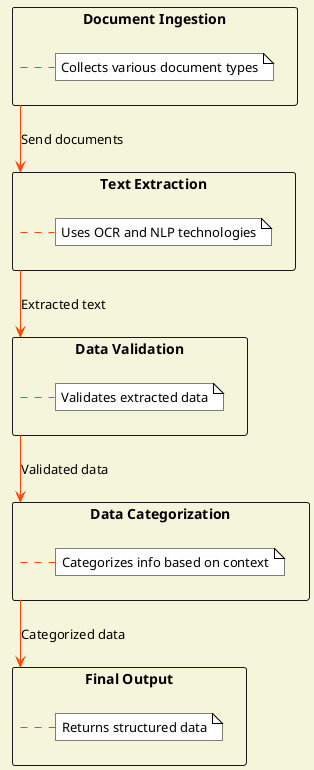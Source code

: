 @startuml
!define RECTANGLECOLOR #87CEEB
!define ARROW_COLOR #FF4500
!define BACKGROUND_COLOR #F5F5DC

skinparam backgroundColor BACKGROUND_COLOR
skinparam node {
    BackgroundColor RECTANGLECOLOR
    BorderColor black
}

skinparam ArrowColor ARROW_COLOR
skinparam note {
    BackgroundColor #white
    BorderColor BLACK
}

rectangle "Document Ingestion" as ingestion {
    note right of ingestion : Collects various document types
}

rectangle "Text Extraction" as extraction {
    note right of extraction : Uses OCR and NLP technologies
}

rectangle "Data Validation" as validation {
    note right of validation : Validates extracted data
}

rectangle "Data Categorization" as categorization {
    note right of categorization : Categorizes info based on context
}

rectangle "Final Output" as output {
    note right of output : Returns structured data
}

ingestion --> extraction : "Send documents"
extraction --> validation : "Extracted text"
validation --> categorization : "Validated data"
categorization --> output : "Categorized data"

@enduml
